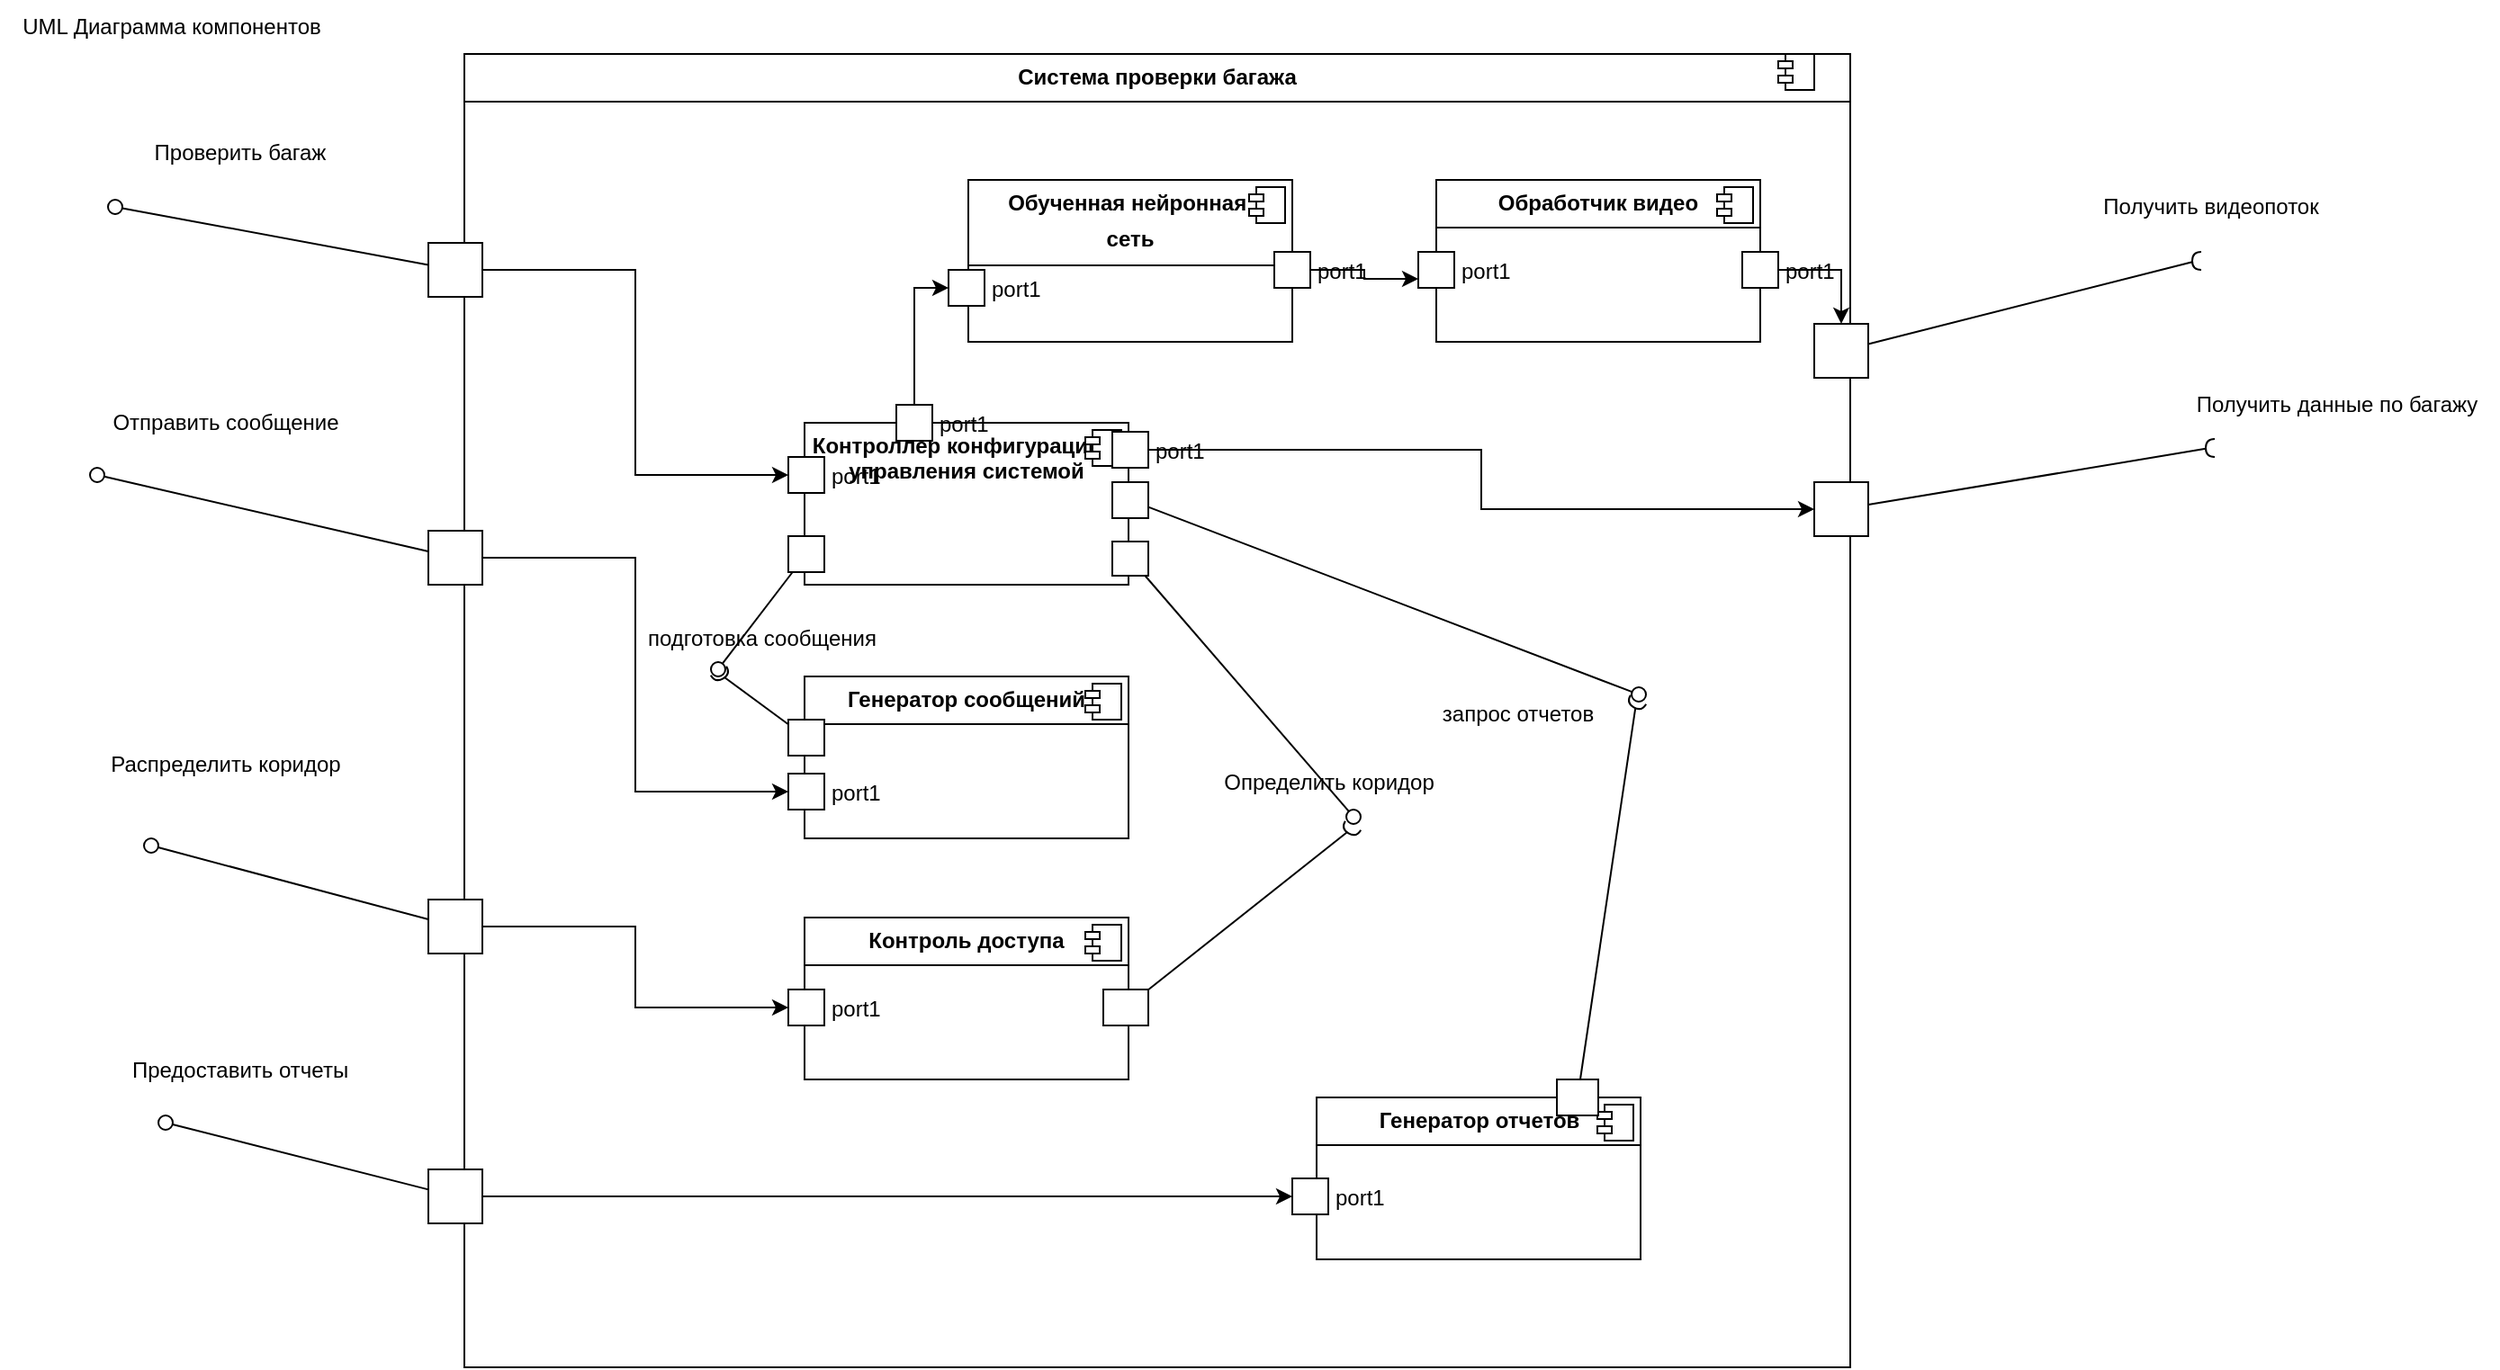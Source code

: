 <mxfile version="24.8.6" pages="2">
  <diagram name="UML диаграмма компонентов" id="sremgNFSqXwjPKa-5-mH">
    <mxGraphModel grid="1" page="1" gridSize="10" guides="1" tooltips="1" connect="1" arrows="1" fold="1" pageScale="1" pageWidth="1169" pageHeight="827" math="0" shadow="0">
      <root>
        <mxCell id="0" />
        <mxCell id="1" parent="0" />
        <mxCell id="EpwzCUGlogq7fDIIVQxE-1" value="UML Диаграмма компонентов" style="text;html=1;align=center;verticalAlign=middle;resizable=0;points=[];autosize=1;strokeColor=none;fillColor=none;" vertex="1" parent="1">
          <mxGeometry x="40" y="40" width="190" height="30" as="geometry" />
        </mxCell>
        <mxCell id="EpwzCUGlogq7fDIIVQxE-22" value="&lt;p style=&quot;margin:0px;margin-top:6px;text-align:center;&quot;&gt;&lt;b&gt;Система проверки багажа&lt;/b&gt;&lt;/p&gt;&lt;hr size=&quot;1&quot; style=&quot;border-style:solid;&quot;&gt;&lt;p style=&quot;margin:0px;margin-left:8px;&quot;&gt;&lt;br&gt;&lt;/p&gt;" style="align=left;overflow=fill;html=1;dropTarget=0;whiteSpace=wrap;" vertex="1" parent="1">
          <mxGeometry x="298" y="70" width="770" height="730" as="geometry" />
        </mxCell>
        <mxCell id="EpwzCUGlogq7fDIIVQxE-23" value="" style="shape=component;jettyWidth=8;jettyHeight=4;" vertex="1" parent="EpwzCUGlogq7fDIIVQxE-22">
          <mxGeometry x="1" width="20" height="20" relative="1" as="geometry">
            <mxPoint x="-40" as="offset" />
          </mxGeometry>
        </mxCell>
        <mxCell id="MUneaCaJgaD-fJ8iTXzQ-74" style="edgeStyle=orthogonalEdgeStyle;rounded=0;orthogonalLoop=1;jettySize=auto;html=1;entryX=0;entryY=0.5;entryDx=0;entryDy=0;" edge="1" parent="1" source="MUneaCaJgaD-fJ8iTXzQ-1" target="MUneaCaJgaD-fJ8iTXzQ-62">
          <mxGeometry relative="1" as="geometry" />
        </mxCell>
        <mxCell id="MUneaCaJgaD-fJ8iTXzQ-1" value="" style="html=1;rounded=0;" vertex="1" parent="1">
          <mxGeometry x="278" y="175" width="30" height="30" as="geometry" />
        </mxCell>
        <mxCell id="MUneaCaJgaD-fJ8iTXzQ-2" value="" style="endArrow=none;html=1;rounded=0;align=center;verticalAlign=top;endFill=0;labelBackgroundColor=none;endSize=2;" edge="1" parent="1" source="MUneaCaJgaD-fJ8iTXzQ-1" target="MUneaCaJgaD-fJ8iTXzQ-3">
          <mxGeometry relative="1" as="geometry" />
        </mxCell>
        <mxCell id="MUneaCaJgaD-fJ8iTXzQ-3" value="" style="ellipse;html=1;fontSize=11;align=center;fillColor=none;points=[];aspect=fixed;resizable=0;verticalAlign=bottom;labelPosition=center;verticalLabelPosition=top;flipH=1;" vertex="1" parent="1">
          <mxGeometry x="100" y="151" width="8" height="8" as="geometry" />
        </mxCell>
        <mxCell id="MUneaCaJgaD-fJ8iTXzQ-8" value="Проверить багаж" style="text;html=1;align=center;verticalAlign=middle;resizable=0;points=[];autosize=1;strokeColor=none;fillColor=none;" vertex="1" parent="1">
          <mxGeometry x="113" y="110" width="120" height="30" as="geometry" />
        </mxCell>
        <mxCell id="MUneaCaJgaD-fJ8iTXzQ-89" style="edgeStyle=orthogonalEdgeStyle;rounded=0;orthogonalLoop=1;jettySize=auto;html=1;entryX=0;entryY=0.5;entryDx=0;entryDy=0;" edge="1" parent="1" source="MUneaCaJgaD-fJ8iTXzQ-10" target="MUneaCaJgaD-fJ8iTXzQ-88">
          <mxGeometry relative="1" as="geometry" />
        </mxCell>
        <mxCell id="MUneaCaJgaD-fJ8iTXzQ-10" value="" style="html=1;rounded=0;" vertex="1" parent="1">
          <mxGeometry x="278" y="335" width="30" height="30" as="geometry" />
        </mxCell>
        <mxCell id="MUneaCaJgaD-fJ8iTXzQ-11" value="" style="endArrow=none;html=1;rounded=0;align=center;verticalAlign=top;endFill=0;labelBackgroundColor=none;endSize=2;" edge="1" parent="1" source="MUneaCaJgaD-fJ8iTXzQ-10" target="MUneaCaJgaD-fJ8iTXzQ-12">
          <mxGeometry relative="1" as="geometry" />
        </mxCell>
        <mxCell id="MUneaCaJgaD-fJ8iTXzQ-12" value="" style="ellipse;html=1;fontSize=11;align=center;fillColor=none;points=[];aspect=fixed;resizable=0;verticalAlign=bottom;labelPosition=center;verticalLabelPosition=top;flipH=1;" vertex="1" parent="1">
          <mxGeometry x="90" y="300" width="8" height="8" as="geometry" />
        </mxCell>
        <mxCell id="MUneaCaJgaD-fJ8iTXzQ-13" value="Отправить сообщение" style="text;html=1;align=center;verticalAlign=middle;resizable=0;points=[];autosize=1;strokeColor=none;fillColor=none;" vertex="1" parent="1">
          <mxGeometry x="90" y="260" width="150" height="30" as="geometry" />
        </mxCell>
        <mxCell id="MUneaCaJgaD-fJ8iTXzQ-109" style="edgeStyle=orthogonalEdgeStyle;rounded=0;orthogonalLoop=1;jettySize=auto;html=1;entryX=0;entryY=0.5;entryDx=0;entryDy=0;" edge="1" parent="1" source="MUneaCaJgaD-fJ8iTXzQ-14" target="MUneaCaJgaD-fJ8iTXzQ-108">
          <mxGeometry relative="1" as="geometry" />
        </mxCell>
        <mxCell id="MUneaCaJgaD-fJ8iTXzQ-14" value="" style="html=1;rounded=0;" vertex="1" parent="1">
          <mxGeometry x="278" y="540" width="30" height="30" as="geometry" />
        </mxCell>
        <mxCell id="MUneaCaJgaD-fJ8iTXzQ-15" value="" style="endArrow=none;html=1;rounded=0;align=center;verticalAlign=top;endFill=0;labelBackgroundColor=none;endSize=2;" edge="1" parent="1" source="MUneaCaJgaD-fJ8iTXzQ-14" target="MUneaCaJgaD-fJ8iTXzQ-16">
          <mxGeometry relative="1" as="geometry" />
        </mxCell>
        <mxCell id="MUneaCaJgaD-fJ8iTXzQ-16" value="" style="ellipse;html=1;fontSize=11;align=center;fillColor=none;points=[];aspect=fixed;resizable=0;verticalAlign=bottom;labelPosition=center;verticalLabelPosition=top;flipH=1;" vertex="1" parent="1">
          <mxGeometry x="120" y="506" width="8" height="8" as="geometry" />
        </mxCell>
        <mxCell id="MUneaCaJgaD-fJ8iTXzQ-18" value="Распределить коридор" style="text;html=1;align=center;verticalAlign=middle;resizable=0;points=[];autosize=1;strokeColor=none;fillColor=none;" vertex="1" parent="1">
          <mxGeometry x="90" y="450" width="150" height="30" as="geometry" />
        </mxCell>
        <mxCell id="MUneaCaJgaD-fJ8iTXzQ-90" style="edgeStyle=orthogonalEdgeStyle;rounded=0;orthogonalLoop=1;jettySize=auto;html=1;entryX=0;entryY=0.5;entryDx=0;entryDy=0;" edge="1" parent="1" source="MUneaCaJgaD-fJ8iTXzQ-20" target="MUneaCaJgaD-fJ8iTXzQ-48">
          <mxGeometry relative="1" as="geometry" />
        </mxCell>
        <mxCell id="MUneaCaJgaD-fJ8iTXzQ-20" value="" style="html=1;rounded=0;" vertex="1" parent="1">
          <mxGeometry x="278" y="690" width="30" height="30" as="geometry" />
        </mxCell>
        <mxCell id="MUneaCaJgaD-fJ8iTXzQ-21" value="" style="endArrow=none;html=1;rounded=0;align=center;verticalAlign=top;endFill=0;labelBackgroundColor=none;endSize=2;" edge="1" parent="1" source="MUneaCaJgaD-fJ8iTXzQ-20" target="MUneaCaJgaD-fJ8iTXzQ-22">
          <mxGeometry relative="1" as="geometry" />
        </mxCell>
        <mxCell id="MUneaCaJgaD-fJ8iTXzQ-22" value="" style="ellipse;html=1;fontSize=11;align=center;fillColor=none;points=[];aspect=fixed;resizable=0;verticalAlign=bottom;labelPosition=center;verticalLabelPosition=top;flipH=1;" vertex="1" parent="1">
          <mxGeometry x="128" y="660" width="8" height="8" as="geometry" />
        </mxCell>
        <mxCell id="MUneaCaJgaD-fJ8iTXzQ-23" value="Предоставить отчеты" style="text;html=1;align=center;verticalAlign=middle;resizable=0;points=[];autosize=1;strokeColor=none;fillColor=none;" vertex="1" parent="1">
          <mxGeometry x="103" y="620" width="140" height="30" as="geometry" />
        </mxCell>
        <mxCell id="MUneaCaJgaD-fJ8iTXzQ-24" value="" style="html=1;rounded=0;" vertex="1" parent="1">
          <mxGeometry x="1048" y="220" width="30" height="30" as="geometry" />
        </mxCell>
        <mxCell id="MUneaCaJgaD-fJ8iTXzQ-25" value="" style="endArrow=none;html=1;rounded=0;align=center;verticalAlign=top;endFill=0;labelBackgroundColor=none;endSize=2;" edge="1" parent="1" source="MUneaCaJgaD-fJ8iTXzQ-24" target="MUneaCaJgaD-fJ8iTXzQ-26">
          <mxGeometry relative="1" as="geometry" />
        </mxCell>
        <mxCell id="MUneaCaJgaD-fJ8iTXzQ-26" value="" style="shape=requiredInterface;html=1;fontSize=11;align=center;fillColor=none;points=[];aspect=fixed;resizable=0;verticalAlign=bottom;labelPosition=center;verticalLabelPosition=top;flipH=1;" vertex="1" parent="1">
          <mxGeometry x="1258" y="180" width="5" height="10" as="geometry" />
        </mxCell>
        <mxCell id="MUneaCaJgaD-fJ8iTXzQ-27" value="Получить видеопоток" style="text;html=1;align=center;verticalAlign=middle;resizable=0;points=[];autosize=1;strokeColor=none;fillColor=none;" vertex="1" parent="1">
          <mxGeometry x="1198" y="140" width="140" height="30" as="geometry" />
        </mxCell>
        <mxCell id="MUneaCaJgaD-fJ8iTXzQ-28" value="" style="html=1;rounded=0;" vertex="1" parent="1">
          <mxGeometry x="1048" y="308" width="30" height="30" as="geometry" />
        </mxCell>
        <mxCell id="MUneaCaJgaD-fJ8iTXzQ-29" value="" style="endArrow=none;html=1;rounded=0;align=center;verticalAlign=top;endFill=0;labelBackgroundColor=none;endSize=2;" edge="1" parent="1" source="MUneaCaJgaD-fJ8iTXzQ-28" target="MUneaCaJgaD-fJ8iTXzQ-30">
          <mxGeometry relative="1" as="geometry" />
        </mxCell>
        <mxCell id="MUneaCaJgaD-fJ8iTXzQ-30" value="" style="shape=requiredInterface;html=1;fontSize=11;align=center;fillColor=none;points=[];aspect=fixed;resizable=0;verticalAlign=bottom;labelPosition=center;verticalLabelPosition=top;flipH=1;" vertex="1" parent="1">
          <mxGeometry x="1265.5" y="284" width="5" height="10" as="geometry" />
        </mxCell>
        <mxCell id="MUneaCaJgaD-fJ8iTXzQ-32" value="Получить данные по багажу" style="text;html=1;align=center;verticalAlign=middle;resizable=0;points=[];autosize=1;strokeColor=none;fillColor=none;" vertex="1" parent="1">
          <mxGeometry x="1248" y="250" width="180" height="30" as="geometry" />
        </mxCell>
        <mxCell id="MUneaCaJgaD-fJ8iTXzQ-34" value="&lt;p style=&quot;margin:0px;margin-top:6px;text-align:center;&quot;&gt;&lt;b&gt;Обработчик видео&lt;/b&gt;&lt;/p&gt;&lt;hr size=&quot;1&quot; style=&quot;border-style:solid;&quot;&gt;&lt;p style=&quot;margin:0px;margin-left:8px;&quot;&gt;&lt;br&gt;&lt;/p&gt;" style="align=left;overflow=fill;html=1;dropTarget=0;whiteSpace=wrap;" vertex="1" parent="1">
          <mxGeometry x="838" y="140" width="180" height="90" as="geometry" />
        </mxCell>
        <mxCell id="MUneaCaJgaD-fJ8iTXzQ-35" value="" style="shape=component;jettyWidth=8;jettyHeight=4;" vertex="1" parent="MUneaCaJgaD-fJ8iTXzQ-34">
          <mxGeometry x="1" width="20" height="20" relative="1" as="geometry">
            <mxPoint x="-24" y="4" as="offset" />
          </mxGeometry>
        </mxCell>
        <mxCell id="MUneaCaJgaD-fJ8iTXzQ-37" value="&lt;p style=&quot;margin:0px;margin-top:6px;text-align:center;&quot;&gt;&lt;b&gt;Обученная нейронная&amp;nbsp;&lt;/b&gt;&lt;/p&gt;&lt;p style=&quot;margin:0px;margin-top:6px;text-align:center;&quot;&gt;&lt;b&gt;сеть&lt;/b&gt;&lt;/p&gt;&lt;hr size=&quot;1&quot; style=&quot;border-style:solid;&quot;&gt;&lt;p style=&quot;margin:0px;margin-left:8px;&quot;&gt;&lt;br&gt;&lt;/p&gt;" style="align=left;overflow=fill;html=1;dropTarget=0;whiteSpace=wrap;" vertex="1" parent="1">
          <mxGeometry x="578" y="140" width="180" height="90" as="geometry" />
        </mxCell>
        <mxCell id="MUneaCaJgaD-fJ8iTXzQ-38" value="" style="shape=component;jettyWidth=8;jettyHeight=4;" vertex="1" parent="MUneaCaJgaD-fJ8iTXzQ-37">
          <mxGeometry x="1" width="20" height="20" relative="1" as="geometry">
            <mxPoint x="-24" y="4" as="offset" />
          </mxGeometry>
        </mxCell>
        <mxCell id="MUneaCaJgaD-fJ8iTXzQ-39" value="port1" style="fontStyle=0;labelPosition=right;verticalLabelPosition=middle;align=left;verticalAlign=middle;spacingLeft=2;" vertex="1" parent="1">
          <mxGeometry x="567" y="190" width="20" height="20" as="geometry" />
        </mxCell>
        <mxCell id="MUneaCaJgaD-fJ8iTXzQ-40" value="port1" style="fontStyle=0;labelPosition=right;verticalLabelPosition=middle;align=left;verticalAlign=middle;spacingLeft=2;" vertex="1" parent="1">
          <mxGeometry x="828" y="180" width="20" height="20" as="geometry" />
        </mxCell>
        <mxCell id="MUneaCaJgaD-fJ8iTXzQ-119" style="edgeStyle=orthogonalEdgeStyle;rounded=0;orthogonalLoop=1;jettySize=auto;html=1;" edge="1" parent="1" source="MUneaCaJgaD-fJ8iTXzQ-41" target="MUneaCaJgaD-fJ8iTXzQ-24">
          <mxGeometry relative="1" as="geometry" />
        </mxCell>
        <mxCell id="MUneaCaJgaD-fJ8iTXzQ-41" value="port1" style="fontStyle=0;labelPosition=right;verticalLabelPosition=middle;align=left;verticalAlign=middle;spacingLeft=2;" vertex="1" parent="1">
          <mxGeometry x="1008" y="180" width="20" height="20" as="geometry" />
        </mxCell>
        <mxCell id="MUneaCaJgaD-fJ8iTXzQ-56" style="edgeStyle=orthogonalEdgeStyle;rounded=0;orthogonalLoop=1;jettySize=auto;html=1;exitX=1;exitY=0.5;exitDx=0;exitDy=0;entryX=0;entryY=0.75;entryDx=0;entryDy=0;" edge="1" parent="1" source="MUneaCaJgaD-fJ8iTXzQ-42" target="MUneaCaJgaD-fJ8iTXzQ-40">
          <mxGeometry relative="1" as="geometry" />
        </mxCell>
        <mxCell id="MUneaCaJgaD-fJ8iTXzQ-42" value="port1" style="fontStyle=0;labelPosition=right;verticalLabelPosition=middle;align=left;verticalAlign=middle;spacingLeft=2;" vertex="1" parent="1">
          <mxGeometry x="748" y="180" width="20" height="20" as="geometry" />
        </mxCell>
        <mxCell id="MUneaCaJgaD-fJ8iTXzQ-44" value="&lt;p style=&quot;margin:0px;margin-top:6px;text-align:center;&quot;&gt;&lt;b&gt;Генератор отчетов&lt;/b&gt;&lt;/p&gt;&lt;hr size=&quot;1&quot; style=&quot;border-style:solid;&quot;&gt;&lt;p style=&quot;margin:0px;margin-left:8px;&quot;&gt;&lt;br&gt;&lt;/p&gt;" style="align=left;overflow=fill;html=1;dropTarget=0;whiteSpace=wrap;" vertex="1" parent="1">
          <mxGeometry x="771.5" y="650" width="180" height="90" as="geometry" />
        </mxCell>
        <mxCell id="MUneaCaJgaD-fJ8iTXzQ-45" value="" style="shape=component;jettyWidth=8;jettyHeight=4;" vertex="1" parent="MUneaCaJgaD-fJ8iTXzQ-44">
          <mxGeometry x="1" width="20" height="20" relative="1" as="geometry">
            <mxPoint x="-24" y="4" as="offset" />
          </mxGeometry>
        </mxCell>
        <mxCell id="MUneaCaJgaD-fJ8iTXzQ-48" value="port1" style="fontStyle=0;labelPosition=right;verticalLabelPosition=middle;align=left;verticalAlign=middle;spacingLeft=2;" vertex="1" parent="1">
          <mxGeometry x="758" y="695" width="20" height="20" as="geometry" />
        </mxCell>
        <mxCell id="MUneaCaJgaD-fJ8iTXzQ-50" value="&lt;p style=&quot;margin:0px;margin-top:6px;text-align:center;&quot;&gt;&lt;b&gt;Генератор сообщений&lt;/b&gt;&lt;/p&gt;&lt;hr size=&quot;1&quot; style=&quot;border-style:solid;&quot;&gt;&lt;p style=&quot;margin:0px;margin-left:8px;&quot;&gt;&lt;br&gt;&lt;/p&gt;" style="align=left;overflow=fill;html=1;dropTarget=0;whiteSpace=wrap;" vertex="1" parent="1">
          <mxGeometry x="487" y="416" width="180" height="90" as="geometry" />
        </mxCell>
        <mxCell id="MUneaCaJgaD-fJ8iTXzQ-51" value="" style="shape=component;jettyWidth=8;jettyHeight=4;" vertex="1" parent="MUneaCaJgaD-fJ8iTXzQ-50">
          <mxGeometry x="1" width="20" height="20" relative="1" as="geometry">
            <mxPoint x="-24" y="4" as="offset" />
          </mxGeometry>
        </mxCell>
        <mxCell id="MUneaCaJgaD-fJ8iTXzQ-60" value="&lt;p style=&quot;margin:0px;margin-top:6px;text-align:center;&quot;&gt;&lt;b&gt;Контроллер конфигурации и управления системой&lt;/b&gt;&lt;/p&gt;&lt;p style=&quot;margin:0px;margin-top:6px;text-align:center;&quot;&gt;&lt;b&gt;&lt;br&gt;&lt;/b&gt;&lt;/p&gt;&lt;p style=&quot;margin:0px;margin-left:8px;&quot;&gt;&lt;br&gt;&lt;/p&gt;" style="align=left;overflow=fill;html=1;dropTarget=0;whiteSpace=wrap;" vertex="1" parent="1">
          <mxGeometry x="487" y="275" width="180" height="90" as="geometry" />
        </mxCell>
        <mxCell id="MUneaCaJgaD-fJ8iTXzQ-61" value="" style="shape=component;jettyWidth=8;jettyHeight=4;" vertex="1" parent="MUneaCaJgaD-fJ8iTXzQ-60">
          <mxGeometry x="1" width="20" height="20" relative="1" as="geometry">
            <mxPoint x="-24" y="4" as="offset" />
          </mxGeometry>
        </mxCell>
        <mxCell id="MUneaCaJgaD-fJ8iTXzQ-62" value="port1" style="fontStyle=0;labelPosition=right;verticalLabelPosition=middle;align=left;verticalAlign=middle;spacingLeft=2;" vertex="1" parent="1">
          <mxGeometry x="478" y="294" width="20" height="20" as="geometry" />
        </mxCell>
        <mxCell id="MUneaCaJgaD-fJ8iTXzQ-78" style="edgeStyle=orthogonalEdgeStyle;rounded=0;orthogonalLoop=1;jettySize=auto;html=1;entryX=0;entryY=0.5;entryDx=0;entryDy=0;exitX=0;exitY=0.25;exitDx=0;exitDy=0;" edge="1" parent="1" source="MUneaCaJgaD-fJ8iTXzQ-76" target="MUneaCaJgaD-fJ8iTXzQ-39">
          <mxGeometry relative="1" as="geometry">
            <Array as="points">
              <mxPoint x="548" y="270" />
              <mxPoint x="548" y="200" />
            </Array>
          </mxGeometry>
        </mxCell>
        <mxCell id="MUneaCaJgaD-fJ8iTXzQ-76" value="port1" style="fontStyle=0;labelPosition=right;verticalLabelPosition=middle;align=left;verticalAlign=middle;spacingLeft=2;" vertex="1" parent="1">
          <mxGeometry x="538" y="265" width="20" height="20" as="geometry" />
        </mxCell>
        <mxCell id="MUneaCaJgaD-fJ8iTXzQ-80" value="" style="html=1;rounded=0;" vertex="1" parent="1">
          <mxGeometry x="478" y="338" width="20" height="20" as="geometry" />
        </mxCell>
        <mxCell id="MUneaCaJgaD-fJ8iTXzQ-81" value="" style="endArrow=none;html=1;rounded=0;align=center;verticalAlign=top;endFill=0;labelBackgroundColor=none;endSize=2;" edge="1" parent="1" source="MUneaCaJgaD-fJ8iTXzQ-80" target="MUneaCaJgaD-fJ8iTXzQ-82">
          <mxGeometry relative="1" as="geometry" />
        </mxCell>
        <mxCell id="MUneaCaJgaD-fJ8iTXzQ-82" value="" style="ellipse;html=1;fontSize=11;align=center;fillColor=none;points=[];aspect=fixed;resizable=0;verticalAlign=bottom;labelPosition=center;verticalLabelPosition=top;flipH=1;" vertex="1" parent="1">
          <mxGeometry x="435" y="408" width="8" height="8" as="geometry" />
        </mxCell>
        <mxCell id="MUneaCaJgaD-fJ8iTXzQ-83" value="" style="html=1;rounded=0;" vertex="1" parent="1">
          <mxGeometry x="478" y="440" width="20" height="20" as="geometry" />
        </mxCell>
        <mxCell id="MUneaCaJgaD-fJ8iTXzQ-84" value="" style="endArrow=none;html=1;rounded=0;align=center;verticalAlign=top;endFill=0;labelBackgroundColor=none;endSize=2;" edge="1" parent="1" source="MUneaCaJgaD-fJ8iTXzQ-83" target="MUneaCaJgaD-fJ8iTXzQ-85">
          <mxGeometry relative="1" as="geometry" />
        </mxCell>
        <mxCell id="MUneaCaJgaD-fJ8iTXzQ-85" value="" style="shape=requiredInterface;html=1;fontSize=11;align=center;fillColor=none;points=[];aspect=fixed;resizable=0;verticalAlign=bottom;labelPosition=center;verticalLabelPosition=top;flipH=1;rotation=-120;" vertex="1" parent="1">
          <mxGeometry x="438" y="410" width="5" height="10" as="geometry" />
        </mxCell>
        <mxCell id="MUneaCaJgaD-fJ8iTXzQ-87" value="подготовка сообщения" style="text;html=1;align=center;verticalAlign=middle;resizable=0;points=[];autosize=1;strokeColor=none;fillColor=none;" vertex="1" parent="1">
          <mxGeometry x="388" y="380" width="150" height="30" as="geometry" />
        </mxCell>
        <mxCell id="MUneaCaJgaD-fJ8iTXzQ-88" value="port1" style="fontStyle=0;labelPosition=right;verticalLabelPosition=middle;align=left;verticalAlign=middle;spacingLeft=2;" vertex="1" parent="1">
          <mxGeometry x="478" y="470" width="20" height="20" as="geometry" />
        </mxCell>
        <mxCell id="MUneaCaJgaD-fJ8iTXzQ-91" value="" style="html=1;rounded=0;" vertex="1" parent="1">
          <mxGeometry x="658" y="308" width="20" height="20" as="geometry" />
        </mxCell>
        <mxCell id="MUneaCaJgaD-fJ8iTXzQ-92" value="" style="endArrow=none;html=1;rounded=0;align=center;verticalAlign=top;endFill=0;labelBackgroundColor=none;endSize=2;" edge="1" parent="1" source="MUneaCaJgaD-fJ8iTXzQ-91" target="MUneaCaJgaD-fJ8iTXzQ-93">
          <mxGeometry relative="1" as="geometry" />
        </mxCell>
        <mxCell id="MUneaCaJgaD-fJ8iTXzQ-93" value="" style="ellipse;html=1;fontSize=11;align=center;fillColor=none;points=[];aspect=fixed;resizable=0;verticalAlign=bottom;labelPosition=center;verticalLabelPosition=top;flipH=1;" vertex="1" parent="1">
          <mxGeometry x="946.5" y="422" width="8" height="8" as="geometry" />
        </mxCell>
        <mxCell id="MUneaCaJgaD-fJ8iTXzQ-94" value="" style="html=1;rounded=0;" vertex="1" parent="1">
          <mxGeometry x="905" y="640" width="23" height="20" as="geometry" />
        </mxCell>
        <mxCell id="MUneaCaJgaD-fJ8iTXzQ-95" value="" style="endArrow=none;html=1;rounded=0;align=center;verticalAlign=top;endFill=0;labelBackgroundColor=none;endSize=2;" edge="1" parent="1" source="MUneaCaJgaD-fJ8iTXzQ-94" target="MUneaCaJgaD-fJ8iTXzQ-96">
          <mxGeometry relative="1" as="geometry" />
        </mxCell>
        <mxCell id="MUneaCaJgaD-fJ8iTXzQ-96" value="" style="shape=requiredInterface;html=1;fontSize=11;align=center;fillColor=none;points=[];aspect=fixed;resizable=0;verticalAlign=bottom;labelPosition=center;verticalLabelPosition=top;flipH=1;rotation=-60;" vertex="1" parent="1">
          <mxGeometry x="946.5" y="426" width="5" height="10" as="geometry" />
        </mxCell>
        <mxCell id="MUneaCaJgaD-fJ8iTXzQ-98" value="запрос отчетов" style="text;html=1;align=center;verticalAlign=middle;resizable=0;points=[];autosize=1;strokeColor=none;fillColor=none;" vertex="1" parent="1">
          <mxGeometry x="828" y="422" width="110" height="30" as="geometry" />
        </mxCell>
        <mxCell id="MUneaCaJgaD-fJ8iTXzQ-99" value="&lt;p style=&quot;margin:0px;margin-top:6px;text-align:center;&quot;&gt;&lt;b&gt;Контроль доступа&lt;/b&gt;&lt;/p&gt;&lt;hr size=&quot;1&quot; style=&quot;border-style:solid;&quot;&gt;&lt;p style=&quot;margin:0px;margin-left:8px;&quot;&gt;&lt;br&gt;&lt;/p&gt;" style="align=left;overflow=fill;html=1;dropTarget=0;whiteSpace=wrap;" vertex="1" parent="1">
          <mxGeometry x="487" y="550" width="180" height="90" as="geometry" />
        </mxCell>
        <mxCell id="MUneaCaJgaD-fJ8iTXzQ-100" value="" style="shape=component;jettyWidth=8;jettyHeight=4;" vertex="1" parent="MUneaCaJgaD-fJ8iTXzQ-99">
          <mxGeometry x="1" width="20" height="20" relative="1" as="geometry">
            <mxPoint x="-24" y="4" as="offset" />
          </mxGeometry>
        </mxCell>
        <mxCell id="MUneaCaJgaD-fJ8iTXzQ-108" value="port1" style="fontStyle=0;labelPosition=right;verticalLabelPosition=middle;align=left;verticalAlign=middle;spacingLeft=2;" vertex="1" parent="1">
          <mxGeometry x="478" y="590" width="20" height="20" as="geometry" />
        </mxCell>
        <mxCell id="MUneaCaJgaD-fJ8iTXzQ-113" value="" style="html=1;rounded=0;" vertex="1" parent="1">
          <mxGeometry x="658" y="341" width="20" height="19" as="geometry" />
        </mxCell>
        <mxCell id="MUneaCaJgaD-fJ8iTXzQ-114" value="" style="endArrow=none;html=1;rounded=0;align=center;verticalAlign=top;endFill=0;labelBackgroundColor=none;endSize=2;" edge="1" parent="1" source="MUneaCaJgaD-fJ8iTXzQ-113" target="MUneaCaJgaD-fJ8iTXzQ-115">
          <mxGeometry relative="1" as="geometry" />
        </mxCell>
        <mxCell id="MUneaCaJgaD-fJ8iTXzQ-115" value="" style="ellipse;html=1;fontSize=11;align=center;fillColor=none;points=[];aspect=fixed;resizable=0;verticalAlign=bottom;labelPosition=center;verticalLabelPosition=top;flipH=1;" vertex="1" parent="1">
          <mxGeometry x="788" y="490" width="8" height="8" as="geometry" />
        </mxCell>
        <mxCell id="MUneaCaJgaD-fJ8iTXzQ-116" value="" style="html=1;rounded=0;" vertex="1" parent="1">
          <mxGeometry x="653" y="590" width="25" height="20" as="geometry" />
        </mxCell>
        <mxCell id="MUneaCaJgaD-fJ8iTXzQ-117" value="" style="endArrow=none;html=1;rounded=0;align=center;verticalAlign=top;endFill=0;labelBackgroundColor=none;endSize=2;" edge="1" parent="1" source="MUneaCaJgaD-fJ8iTXzQ-116" target="MUneaCaJgaD-fJ8iTXzQ-118">
          <mxGeometry relative="1" as="geometry" />
        </mxCell>
        <mxCell id="MUneaCaJgaD-fJ8iTXzQ-118" value="" style="shape=requiredInterface;html=1;fontSize=11;align=center;fillColor=none;points=[];aspect=fixed;resizable=0;verticalAlign=bottom;labelPosition=center;verticalLabelPosition=top;flipH=1;rotation=-60;" vertex="1" parent="1">
          <mxGeometry x="788" y="496" width="5" height="10" as="geometry" />
        </mxCell>
        <mxCell id="MUneaCaJgaD-fJ8iTXzQ-120" value="Определить коридор" style="text;html=1;align=center;verticalAlign=middle;resizable=0;points=[];autosize=1;strokeColor=none;fillColor=none;" vertex="1" parent="1">
          <mxGeometry x="708" y="460" width="140" height="30" as="geometry" />
        </mxCell>
        <mxCell id="MUneaCaJgaD-fJ8iTXzQ-124" style="edgeStyle=orthogonalEdgeStyle;rounded=0;orthogonalLoop=1;jettySize=auto;html=1;entryX=0;entryY=0.5;entryDx=0;entryDy=0;" edge="1" parent="1" source="MUneaCaJgaD-fJ8iTXzQ-123" target="MUneaCaJgaD-fJ8iTXzQ-28">
          <mxGeometry relative="1" as="geometry" />
        </mxCell>
        <mxCell id="MUneaCaJgaD-fJ8iTXzQ-123" value="port1" style="fontStyle=0;labelPosition=right;verticalLabelPosition=middle;align=left;verticalAlign=middle;spacingLeft=2;" vertex="1" parent="1">
          <mxGeometry x="658" y="280" width="20" height="20" as="geometry" />
        </mxCell>
      </root>
    </mxGraphModel>
  </diagram>
  <diagram id="RtTntlhVSxeL7SwJCNmp" name="UML деятельности">
    <mxGraphModel dx="1590" dy="930" grid="1" gridSize="10" guides="1" tooltips="1" connect="1" arrows="1" fold="1" page="1" pageScale="1" pageWidth="1169" pageHeight="827" math="0" shadow="0">
      <root>
        <mxCell id="0" />
        <mxCell id="1" parent="0" />
        <mxCell id="sOpET0CUh0t1pMRiH7lF-1" value="Pool" style="swimlane;childLayout=stackLayout;resizeParent=1;resizeParentMax=0;startSize=20;html=1;" parent="1" vertex="1">
          <mxGeometry x="140" y="130" width="1090" height="1200" as="geometry" />
        </mxCell>
        <mxCell id="sOpET0CUh0t1pMRiH7lF-2" value="Оператор" style="swimlane;startSize=20;html=1;" parent="sOpET0CUh0t1pMRiH7lF-1" vertex="1">
          <mxGeometry y="20" width="350" height="1180" as="geometry" />
        </mxCell>
        <mxCell id="sOpET0CUh0t1pMRiH7lF-3" style="edgeStyle=orthogonalEdgeStyle;rounded=0;orthogonalLoop=1;jettySize=auto;html=1;entryX=0.5;entryY=0;entryDx=0;entryDy=0;" parent="sOpET0CUh0t1pMRiH7lF-2" source="sOpET0CUh0t1pMRiH7lF-4" target="sOpET0CUh0t1pMRiH7lF-5" edge="1">
          <mxGeometry relative="1" as="geometry" />
        </mxCell>
        <mxCell id="sOpET0CUh0t1pMRiH7lF-4" value="" style="ellipse;fillColor=strokeColor;html=1;" parent="sOpET0CUh0t1pMRiH7lF-2" vertex="1">
          <mxGeometry x="160" y="50" width="30" height="30" as="geometry" />
        </mxCell>
        <mxCell id="sOpET0CUh0t1pMRiH7lF-5" value="запуск проверки" style="html=1;align=center;verticalAlign=middle;rounded=1;absoluteArcSize=1;arcSize=10;dashed=0;whiteSpace=wrap;" parent="sOpET0CUh0t1pMRiH7lF-2" vertex="1">
          <mxGeometry x="105" y="120" width="140" height="70" as="geometry" />
        </mxCell>
        <mxCell id="sOpET0CUh0t1pMRiH7lF-6" value="Анализ результатов проверки" style="html=1;align=center;verticalAlign=middle;rounded=1;absoluteArcSize=1;arcSize=10;dashed=0;whiteSpace=wrap;" parent="sOpET0CUh0t1pMRiH7lF-2" vertex="1">
          <mxGeometry x="105" y="573" width="140" height="70" as="geometry" />
        </mxCell>
        <mxCell id="C20m0sAJZjNNmGtkcCEJ-4" style="edgeStyle=orthogonalEdgeStyle;rounded=0;orthogonalLoop=1;jettySize=auto;html=1;exitX=0.5;exitY=1;exitDx=0;exitDy=0;" edge="1" parent="sOpET0CUh0t1pMRiH7lF-2" source="sOpET0CUh0t1pMRiH7lF-7" target="C20m0sAJZjNNmGtkcCEJ-3">
          <mxGeometry relative="1" as="geometry" />
        </mxCell>
        <mxCell id="sOpET0CUh0t1pMRiH7lF-7" value="Фиксация данных" style="html=1;align=center;verticalAlign=middle;rounded=1;absoluteArcSize=1;arcSize=10;dashed=0;whiteSpace=wrap;" parent="sOpET0CUh0t1pMRiH7lF-2" vertex="1">
          <mxGeometry x="105" y="700" width="140" height="70" as="geometry" />
        </mxCell>
        <mxCell id="C20m0sAJZjNNmGtkcCEJ-3" value="" style="ellipse;html=1;shape=endState;fillColor=strokeColor;" vertex="1" parent="sOpET0CUh0t1pMRiH7lF-2">
          <mxGeometry x="160" y="840" width="30" height="30" as="geometry" />
        </mxCell>
        <mxCell id="sOpET0CUh0t1pMRiH7lF-8" value="Модуль распознавания и контроля" style="swimlane;startSize=20;html=1;" parent="sOpET0CUh0t1pMRiH7lF-1" vertex="1">
          <mxGeometry x="350" y="20" width="370" height="1180" as="geometry" />
        </mxCell>
        <mxCell id="sOpET0CUh0t1pMRiH7lF-9" style="edgeStyle=orthogonalEdgeStyle;rounded=0;orthogonalLoop=1;jettySize=auto;html=1;entryX=0.5;entryY=0;entryDx=0;entryDy=0;" parent="sOpET0CUh0t1pMRiH7lF-8" source="sOpET0CUh0t1pMRiH7lF-10" target="sOpET0CUh0t1pMRiH7lF-12" edge="1">
          <mxGeometry relative="1" as="geometry" />
        </mxCell>
        <mxCell id="sOpET0CUh0t1pMRiH7lF-10" value="Получает видеопоток" style="html=1;align=center;verticalAlign=middle;rounded=1;absoluteArcSize=1;arcSize=10;dashed=0;whiteSpace=wrap;" parent="sOpET0CUh0t1pMRiH7lF-8" vertex="1">
          <mxGeometry x="80" y="120" width="140" height="70" as="geometry" />
        </mxCell>
        <mxCell id="sOpET0CUh0t1pMRiH7lF-11" style="edgeStyle=orthogonalEdgeStyle;rounded=0;orthogonalLoop=1;jettySize=auto;html=1;entryX=0.5;entryY=0;entryDx=0;entryDy=0;" parent="sOpET0CUh0t1pMRiH7lF-8" source="sOpET0CUh0t1pMRiH7lF-12" target="sOpET0CUh0t1pMRiH7lF-14" edge="1">
          <mxGeometry relative="1" as="geometry" />
        </mxCell>
        <mxCell id="sOpET0CUh0t1pMRiH7lF-12" value="Кадрирует, обрабатывает изображение" style="html=1;align=center;verticalAlign=middle;rounded=1;absoluteArcSize=1;arcSize=10;dashed=0;whiteSpace=wrap;" parent="sOpET0CUh0t1pMRiH7lF-8" vertex="1">
          <mxGeometry x="80" y="240" width="140" height="70" as="geometry" />
        </mxCell>
        <mxCell id="sOpET0CUh0t1pMRiH7lF-13" style="edgeStyle=orthogonalEdgeStyle;rounded=0;orthogonalLoop=1;jettySize=auto;html=1;" parent="sOpET0CUh0t1pMRiH7lF-8" source="sOpET0CUh0t1pMRiH7lF-14" edge="1">
          <mxGeometry relative="1" as="geometry">
            <mxPoint x="150" y="503" as="targetPoint" />
          </mxGeometry>
        </mxCell>
        <mxCell id="sOpET0CUh0t1pMRiH7lF-14" value="используется нейросеть для выявления запрещенных объектов" style="html=1;align=center;verticalAlign=middle;rounded=1;absoluteArcSize=1;arcSize=10;dashed=0;whiteSpace=wrap;" parent="sOpET0CUh0t1pMRiH7lF-8" vertex="1">
          <mxGeometry x="80" y="373" width="140" height="70" as="geometry" />
        </mxCell>
        <mxCell id="sOpET0CUh0t1pMRiH7lF-15" value="" style="endArrow=none;startArrow=none;endFill=0;startFill=0;endSize=8;html=1;verticalAlign=bottom;labelBackgroundColor=none;strokeWidth=3;rounded=0;" parent="sOpET0CUh0t1pMRiH7lF-8" edge="1">
          <mxGeometry width="160" relative="1" as="geometry">
            <mxPoint x="70" y="503" as="sourcePoint" />
            <mxPoint x="230" y="503" as="targetPoint" />
          </mxGeometry>
        </mxCell>
        <mxCell id="sOpET0CUh0t1pMRiH7lF-16" value="определение коридора" style="html=1;align=center;verticalAlign=middle;rounded=1;absoluteArcSize=1;arcSize=10;dashed=0;whiteSpace=wrap;" parent="sOpET0CUh0t1pMRiH7lF-8" vertex="1">
          <mxGeometry x="160" y="573" width="140" height="70" as="geometry" />
        </mxCell>
        <mxCell id="sOpET0CUh0t1pMRiH7lF-17" style="edgeStyle=orthogonalEdgeStyle;rounded=0;orthogonalLoop=1;jettySize=auto;html=1;" parent="sOpET0CUh0t1pMRiH7lF-8" source="sOpET0CUh0t1pMRiH7lF-18" target="sOpET0CUh0t1pMRiH7lF-21" edge="1">
          <mxGeometry relative="1" as="geometry" />
        </mxCell>
        <mxCell id="sOpET0CUh0t1pMRiH7lF-18" value="визуализация результатов проверки" style="html=1;align=center;verticalAlign=middle;rounded=1;absoluteArcSize=1;arcSize=10;dashed=0;whiteSpace=wrap;" parent="sOpET0CUh0t1pMRiH7lF-8" vertex="1">
          <mxGeometry x="10" y="573" width="140" height="70" as="geometry" />
        </mxCell>
        <mxCell id="sOpET0CUh0t1pMRiH7lF-19" value="" style="endArrow=classic;html=1;rounded=0;entryX=0.25;entryY=0;entryDx=0;entryDy=0;" parent="sOpET0CUh0t1pMRiH7lF-8" edge="1">
          <mxGeometry width="50" height="50" relative="1" as="geometry">
            <mxPoint x="94" y="503" as="sourcePoint" />
            <mxPoint x="94" y="573" as="targetPoint" />
          </mxGeometry>
        </mxCell>
        <mxCell id="sOpET0CUh0t1pMRiH7lF-20" style="edgeStyle=orthogonalEdgeStyle;rounded=0;orthogonalLoop=1;jettySize=auto;html=1;" parent="sOpET0CUh0t1pMRiH7lF-8" source="sOpET0CUh0t1pMRiH7lF-21" edge="1">
          <mxGeometry relative="1" as="geometry">
            <mxPoint x="-100" y="738" as="targetPoint" />
          </mxGeometry>
        </mxCell>
        <mxCell id="sOpET0CUh0t1pMRiH7lF-21" value="" style="rhombus;" parent="sOpET0CUh0t1pMRiH7lF-8" vertex="1">
          <mxGeometry x="65" y="723" width="30" height="30" as="geometry" />
        </mxCell>
        <mxCell id="sOpET0CUh0t1pMRiH7lF-22" value="оповещение СБ" style="html=1;align=center;verticalAlign=middle;rounded=1;absoluteArcSize=1;arcSize=10;dashed=0;whiteSpace=wrap;" parent="sOpET0CUh0t1pMRiH7lF-8" vertex="1">
          <mxGeometry x="210" y="693" width="140" height="70" as="geometry" />
        </mxCell>
        <mxCell id="sOpET0CUh0t1pMRiH7lF-23" style="edgeStyle=orthogonalEdgeStyle;rounded=0;orthogonalLoop=1;jettySize=auto;html=1;entryX=0.024;entryY=0.637;entryDx=0;entryDy=0;entryPerimeter=0;" parent="sOpET0CUh0t1pMRiH7lF-8" source="sOpET0CUh0t1pMRiH7lF-21" target="sOpET0CUh0t1pMRiH7lF-22" edge="1">
          <mxGeometry relative="1" as="geometry" />
        </mxCell>
        <mxCell id="sOpET0CUh0t1pMRiH7lF-24" value="выявлено" style="text;html=1;align=center;verticalAlign=middle;resizable=0;points=[];autosize=1;strokeColor=none;fillColor=none;" parent="sOpET0CUh0t1pMRiH7lF-8" vertex="1">
          <mxGeometry x="110" y="697" width="80" height="30" as="geometry" />
        </mxCell>
        <mxCell id="sOpET0CUh0t1pMRiH7lF-25" value="Не выявлено" style="text;html=1;align=center;verticalAlign=middle;resizable=0;points=[];autosize=1;strokeColor=none;fillColor=none;" parent="sOpET0CUh0t1pMRiH7lF-8" vertex="1">
          <mxGeometry x="-50" y="693" width="100" height="30" as="geometry" />
        </mxCell>
        <mxCell id="sOpET0CUh0t1pMRiH7lF-26" style="edgeStyle=orthogonalEdgeStyle;rounded=0;orthogonalLoop=1;jettySize=auto;html=1;entryX=0;entryY=0.5;entryDx=0;entryDy=0;" parent="sOpET0CUh0t1pMRiH7lF-1" source="sOpET0CUh0t1pMRiH7lF-5" target="sOpET0CUh0t1pMRiH7lF-10" edge="1">
          <mxGeometry relative="1" as="geometry" />
        </mxCell>
        <mxCell id="sOpET0CUh0t1pMRiH7lF-27" style="edgeStyle=orthogonalEdgeStyle;rounded=0;orthogonalLoop=1;jettySize=auto;html=1;entryX=1;entryY=0.5;entryDx=0;entryDy=0;" parent="sOpET0CUh0t1pMRiH7lF-1" source="sOpET0CUh0t1pMRiH7lF-18" target="sOpET0CUh0t1pMRiH7lF-6" edge="1">
          <mxGeometry relative="1" as="geometry" />
        </mxCell>
        <mxCell id="sOpET0CUh0t1pMRiH7lF-28" style="edgeStyle=orthogonalEdgeStyle;rounded=0;orthogonalLoop=1;jettySize=auto;html=1;entryX=0;entryY=0.5;entryDx=0;entryDy=0;" parent="sOpET0CUh0t1pMRiH7lF-1" source="sOpET0CUh0t1pMRiH7lF-16" target="sOpET0CUh0t1pMRiH7lF-31" edge="1">
          <mxGeometry relative="1" as="geometry" />
        </mxCell>
        <mxCell id="sOpET0CUh0t1pMRiH7lF-29" style="edgeStyle=orthogonalEdgeStyle;rounded=0;orthogonalLoop=1;jettySize=auto;html=1;entryX=0;entryY=0.5;entryDx=0;entryDy=0;" parent="sOpET0CUh0t1pMRiH7lF-1" source="sOpET0CUh0t1pMRiH7lF-22" target="sOpET0CUh0t1pMRiH7lF-32" edge="1">
          <mxGeometry relative="1" as="geometry" />
        </mxCell>
        <mxCell id="sOpET0CUh0t1pMRiH7lF-30" value="Система контроля доступа" style="swimlane;startSize=20;html=1;" parent="sOpET0CUh0t1pMRiH7lF-1" vertex="1">
          <mxGeometry x="720" y="20" width="370" height="1180" as="geometry" />
        </mxCell>
        <mxCell id="sOpET0CUh0t1pMRiH7lF-31" value="направление в указанный коридор" style="html=1;align=center;verticalAlign=middle;rounded=1;absoluteArcSize=1;arcSize=10;dashed=0;whiteSpace=wrap;" parent="sOpET0CUh0t1pMRiH7lF-30" vertex="1">
          <mxGeometry x="100" y="573" width="140" height="70" as="geometry" />
        </mxCell>
        <mxCell id="sOpET0CUh0t1pMRiH7lF-32" value="Проверка багажа СБ" style="html=1;align=center;verticalAlign=middle;rounded=1;absoluteArcSize=1;arcSize=10;dashed=0;whiteSpace=wrap;" parent="sOpET0CUh0t1pMRiH7lF-30" vertex="1">
          <mxGeometry x="100" y="693" width="140" height="70" as="geometry" />
        </mxCell>
        <mxCell id="C20m0sAJZjNNmGtkcCEJ-2" style="edgeStyle=orthogonalEdgeStyle;rounded=0;orthogonalLoop=1;jettySize=auto;html=1;entryX=0.825;entryY=1.02;entryDx=0;entryDy=0;entryPerimeter=0;" edge="1" parent="sOpET0CUh0t1pMRiH7lF-1" source="sOpET0CUh0t1pMRiH7lF-32" target="sOpET0CUh0t1pMRiH7lF-7">
          <mxGeometry relative="1" as="geometry">
            <Array as="points">
              <mxPoint x="890" y="810" />
              <mxPoint x="220" y="810" />
            </Array>
          </mxGeometry>
        </mxCell>
        <mxCell id="sOpET0CUh0t1pMRiH7lF-34" value="" style="endArrow=classic;html=1;rounded=0;entryX=0.25;entryY=0;entryDx=0;entryDy=0;" parent="1" target="sOpET0CUh0t1pMRiH7lF-16" edge="1">
          <mxGeometry width="50" height="50" relative="1" as="geometry">
            <mxPoint x="685" y="650" as="sourcePoint" />
            <mxPoint x="760" y="580" as="targetPoint" />
          </mxGeometry>
        </mxCell>
      </root>
    </mxGraphModel>
  </diagram>
</mxfile>
